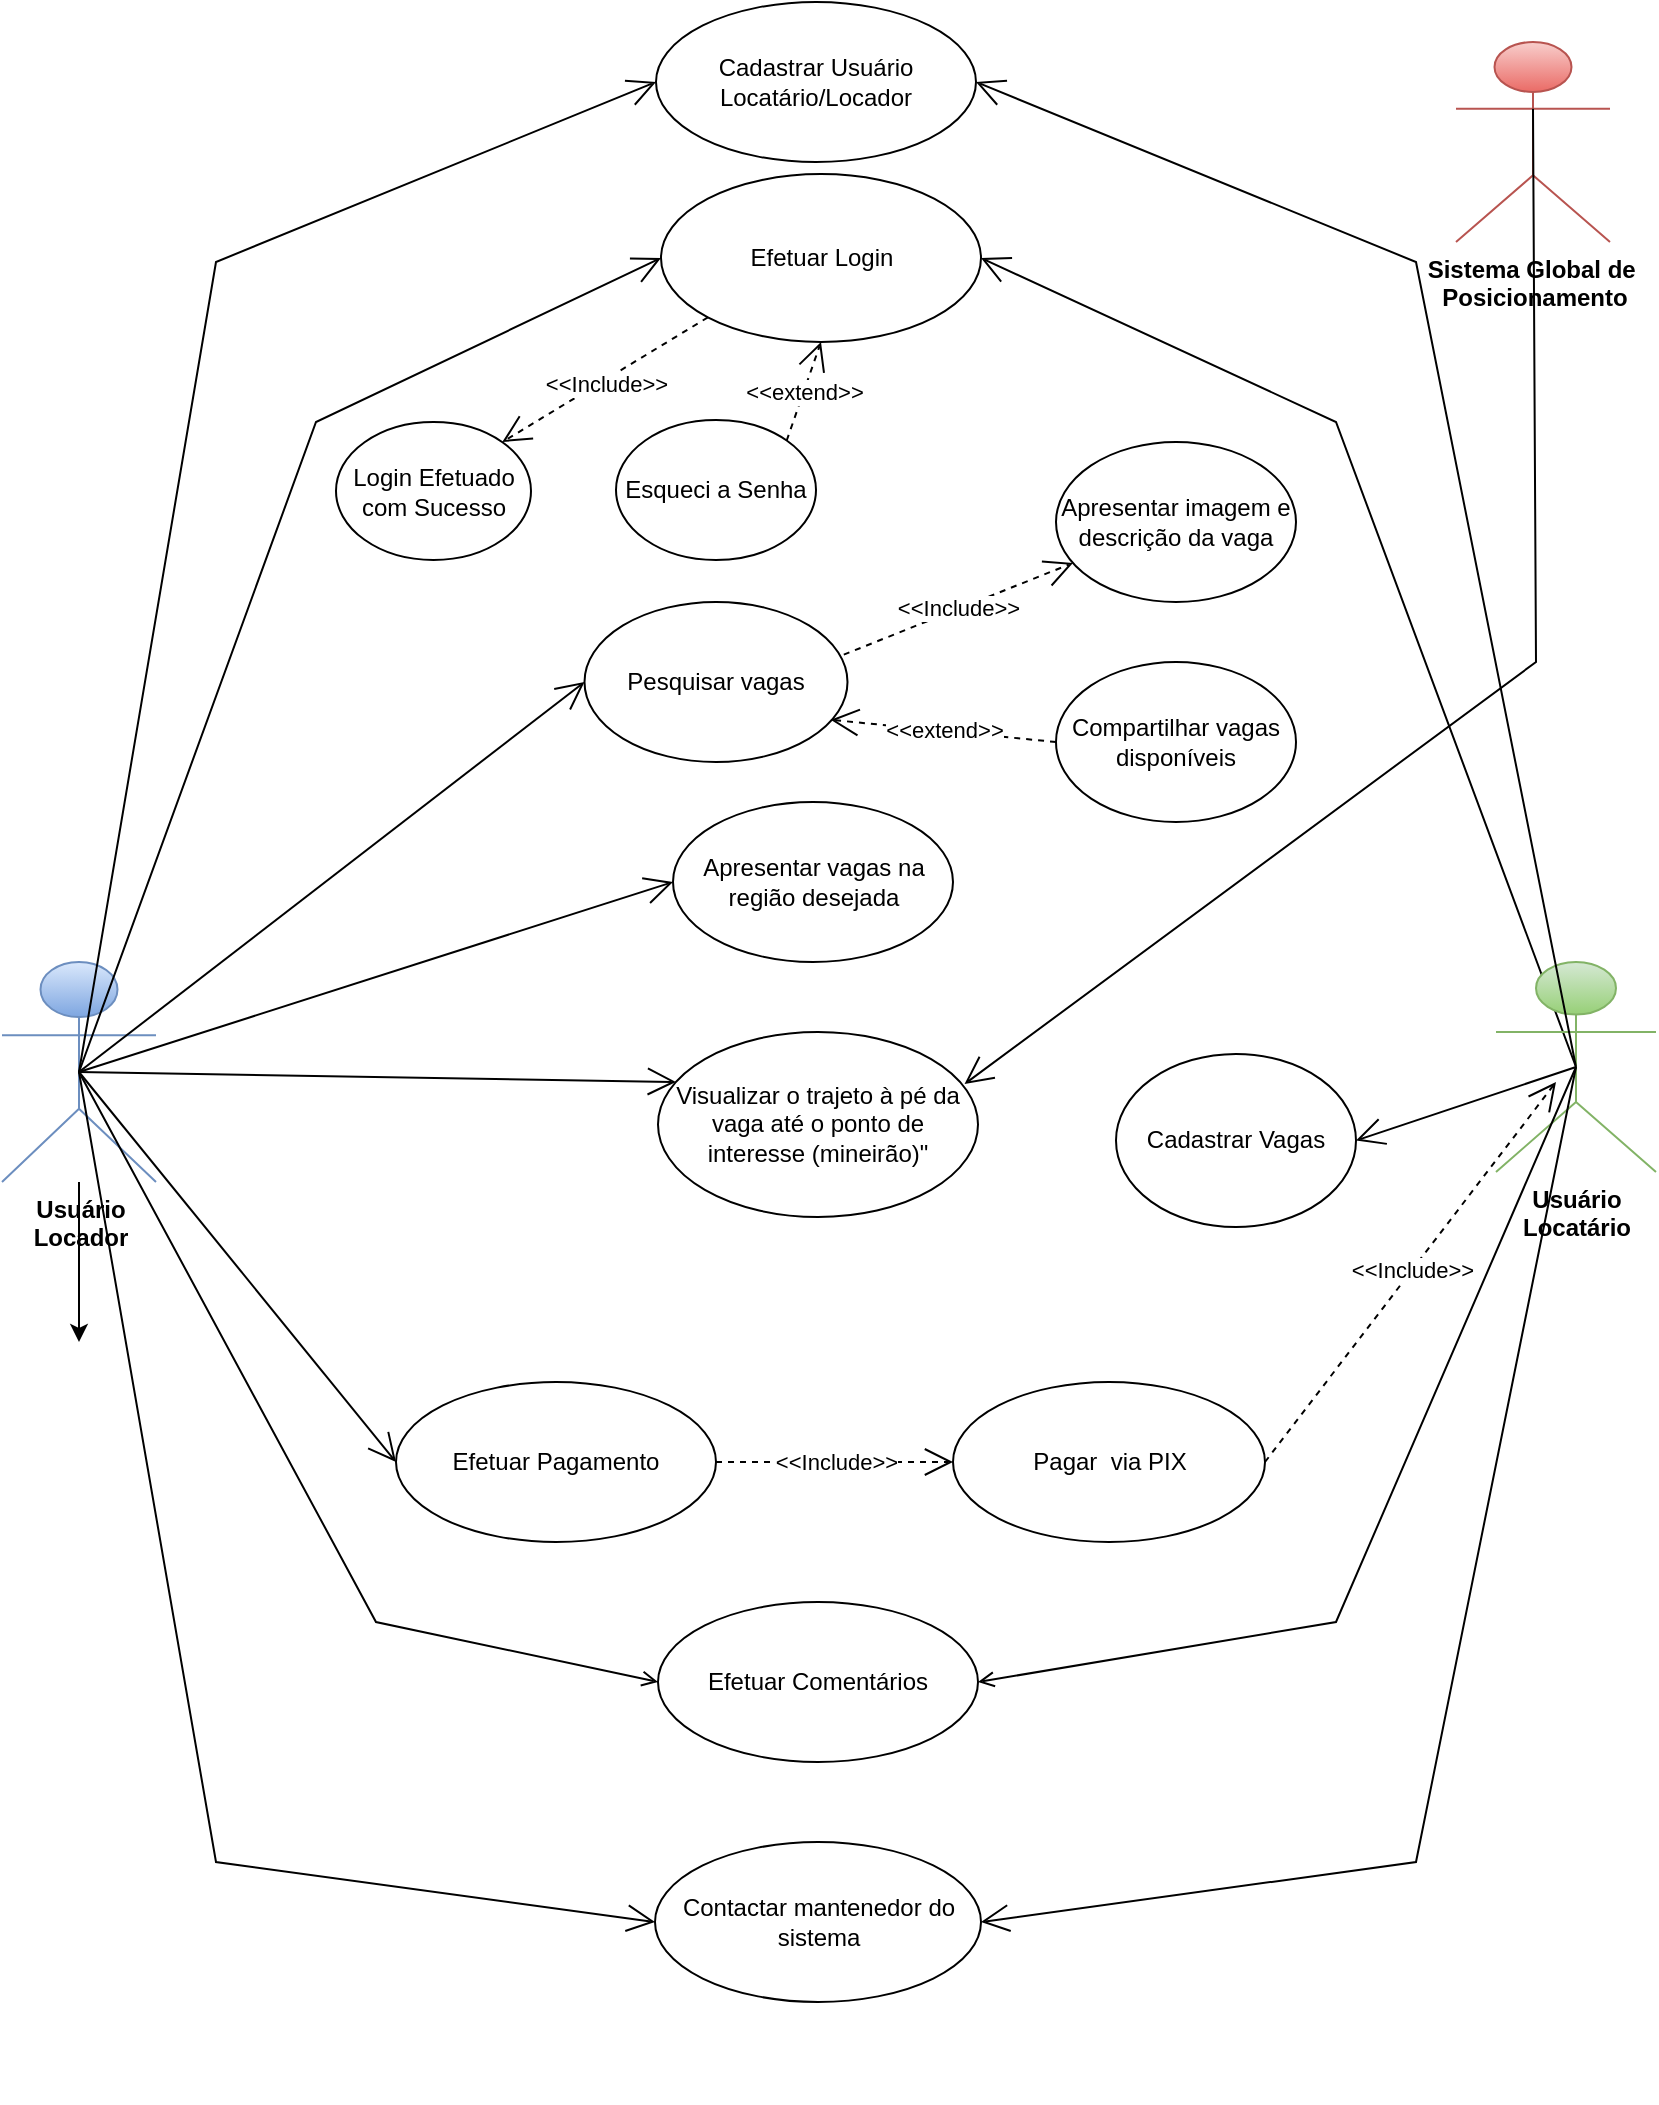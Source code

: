 <mxfile>
    <diagram name="Página-1" id="OqUmhLXzAGNoVV07hsoO">
        <mxGraphModel dx="1703" dy="1945" grid="1" gridSize="10" guides="1" tooltips="1" connect="1" arrows="1" fold="1" page="1" pageScale="1" pageWidth="827" pageHeight="1169" math="0" shadow="0">
            <root>
                <mxCell id="0"/>
                <mxCell id="1" parent="0"/>
                <mxCell id="7VLa77z8znclignIy_Kp-3" value="" style="swimlane;startSize=0;swimlaneLine=1;opacity=0;" parent="1" vertex="1">
                    <mxGeometry x="-760" y="-10" width="680" height="1050" as="geometry"/>
                </mxCell>
                <mxCell id="7VLa77z8znclignIy_Kp-6" value="Apresentar vagas na região desejada" style="ellipse;whiteSpace=wrap;html=1;" parent="7VLa77z8znclignIy_Kp-3" vertex="1">
                    <mxGeometry x="268.5" y="400" width="140" height="80" as="geometry"/>
                </mxCell>
                <mxCell id="7VLa77z8znclignIy_Kp-8" value="Visualizar o trajeto à pé da vaga até o ponto de interesse (mineirão)&quot;" style="ellipse;whiteSpace=wrap;html=1;" parent="7VLa77z8znclignIy_Kp-3" vertex="1">
                    <mxGeometry x="261" y="515" width="160" height="92.5" as="geometry"/>
                </mxCell>
                <mxCell id="7VLa77z8znclignIy_Kp-7" value="Apresentar imagem e descrição da vaga" style="ellipse;whiteSpace=wrap;html=1;" parent="7VLa77z8znclignIy_Kp-3" vertex="1">
                    <mxGeometry x="460" y="220" width="120" height="80" as="geometry"/>
                </mxCell>
                <mxCell id="7VLa77z8znclignIy_Kp-11" value="Cadastrar Usuário&lt;br&gt;Locatário/Locador" style="ellipse;whiteSpace=wrap;html=1;" parent="7VLa77z8znclignIy_Kp-3" vertex="1">
                    <mxGeometry x="260" width="160" height="80" as="geometry"/>
                </mxCell>
                <mxCell id="7VLa77z8znclignIy_Kp-13" value="Contactar mantenedor do sistema" style="ellipse;whiteSpace=wrap;html=1;" parent="7VLa77z8znclignIy_Kp-3" vertex="1">
                    <mxGeometry x="259.5" y="920" width="163" height="80" as="geometry"/>
                </mxCell>
                <mxCell id="7VLa77z8znclignIy_Kp-16" value="Efetuar Pagamento" style="ellipse;whiteSpace=wrap;html=1;" parent="7VLa77z8znclignIy_Kp-3" vertex="1">
                    <mxGeometry x="130" y="690" width="160" height="80" as="geometry"/>
                </mxCell>
                <mxCell id="7VLa77z8znclignIy_Kp-19" value="Efetuar Login" style="ellipse;whiteSpace=wrap;html=1;" parent="7VLa77z8znclignIy_Kp-3" vertex="1">
                    <mxGeometry x="262.5" y="86" width="160" height="84" as="geometry"/>
                </mxCell>
                <mxCell id="7VLa77z8znclignIy_Kp-18" value="Compartilhar vagas disponíveis" style="ellipse;whiteSpace=wrap;html=1;" parent="7VLa77z8znclignIy_Kp-3" vertex="1">
                    <mxGeometry x="460" y="330" width="120" height="80" as="geometry"/>
                </mxCell>
                <mxCell id="7VLa77z8znclignIy_Kp-17" value="Cadastrar Vagas" style="ellipse;whiteSpace=wrap;html=1;" parent="7VLa77z8znclignIy_Kp-3" vertex="1">
                    <mxGeometry x="490" y="526" width="120" height="86.5" as="geometry"/>
                </mxCell>
                <mxCell id="7VLa77z8znclignIy_Kp-15" value="Pagar&amp;nbsp; via PIX" style="ellipse;whiteSpace=wrap;html=1;" parent="7VLa77z8znclignIy_Kp-3" vertex="1">
                    <mxGeometry x="408.5" y="690" width="156" height="80" as="geometry"/>
                </mxCell>
                <mxCell id="7VLa77z8znclignIy_Kp-14" value="Efetuar Comentários" style="ellipse;whiteSpace=wrap;html=1;" parent="7VLa77z8znclignIy_Kp-3" vertex="1">
                    <mxGeometry x="261" y="800" width="160" height="80" as="geometry"/>
                </mxCell>
                <mxCell id="7VLa77z8znclignIy_Kp-12" value="Pesquisar vagas" style="ellipse;whiteSpace=wrap;html=1;" parent="7VLa77z8znclignIy_Kp-3" vertex="1">
                    <mxGeometry x="224.25" y="300" width="131.5" height="80" as="geometry"/>
                </mxCell>
                <mxCell id="7VLa77z8znclignIy_Kp-46" value="&amp;lt;&amp;lt;Include&amp;gt;&amp;gt;" style="endArrow=open;endSize=12;dashed=1;html=1;rounded=0;exitX=1;exitY=0.5;exitDx=0;exitDy=0;entryX=0;entryY=0.5;entryDx=0;entryDy=0;" parent="7VLa77z8znclignIy_Kp-3" source="7VLa77z8znclignIy_Kp-16" target="7VLa77z8znclignIy_Kp-15" edge="1">
                    <mxGeometry width="160" relative="1" as="geometry">
                        <mxPoint x="180" y="560" as="sourcePoint"/>
                        <mxPoint x="340" y="560" as="targetPoint"/>
                    </mxGeometry>
                </mxCell>
                <mxCell id="7VLa77z8znclignIy_Kp-47" value="&amp;lt;&amp;lt;Include&amp;gt;&amp;gt;" style="endArrow=open;endSize=12;dashed=1;html=1;rounded=0;exitX=0.986;exitY=0.329;exitDx=0;exitDy=0;exitPerimeter=0;" parent="7VLa77z8znclignIy_Kp-3" source="7VLa77z8znclignIy_Kp-12" target="7VLa77z8znclignIy_Kp-7" edge="1">
                    <mxGeometry width="160" relative="1" as="geometry">
                        <mxPoint x="170" y="160" as="sourcePoint"/>
                        <mxPoint x="376" y="165" as="targetPoint"/>
                    </mxGeometry>
                </mxCell>
                <mxCell id="7VLa77z8znclignIy_Kp-50" value="&amp;lt;&amp;lt;extend&amp;gt;&amp;gt;" style="endArrow=open;endSize=12;dashed=1;html=1;rounded=0;exitX=0;exitY=0.5;exitDx=0;exitDy=0;entryX=0.936;entryY=0.736;entryDx=0;entryDy=0;entryPerimeter=0;" parent="7VLa77z8znclignIy_Kp-3" source="7VLa77z8znclignIy_Kp-18" target="7VLa77z8znclignIy_Kp-12" edge="1">
                    <mxGeometry width="160" relative="1" as="geometry">
                        <mxPoint x="170" y="260" as="sourcePoint"/>
                        <mxPoint x="240" y="320" as="targetPoint"/>
                    </mxGeometry>
                </mxCell>
                <mxCell id="8" value="Esqueci a Senha" style="ellipse;whiteSpace=wrap;html=1;" vertex="1" parent="7VLa77z8znclignIy_Kp-3">
                    <mxGeometry x="240" y="209" width="100" height="70" as="geometry"/>
                </mxCell>
                <mxCell id="9" value="Login Efetuado com Sucesso" style="ellipse;whiteSpace=wrap;html=1;" vertex="1" parent="7VLa77z8znclignIy_Kp-3">
                    <mxGeometry x="100" y="210" width="97.5" height="69" as="geometry"/>
                </mxCell>
                <mxCell id="10" value="&amp;lt;&amp;lt;Include&amp;gt;&amp;gt;" style="endArrow=open;endSize=12;dashed=1;html=1;rounded=0;entryX=1;entryY=0;entryDx=0;entryDy=0;exitX=0;exitY=1;exitDx=0;exitDy=0;" edge="1" parent="7VLa77z8znclignIy_Kp-3" source="7VLa77z8znclignIy_Kp-19" target="9">
                    <mxGeometry x="0.011" y="2" width="160" relative="1" as="geometry">
                        <mxPoint x="230" y="170" as="sourcePoint"/>
                        <mxPoint x="220" y="200" as="targetPoint"/>
                        <mxPoint as="offset"/>
                    </mxGeometry>
                </mxCell>
                <mxCell id="11" value="&amp;lt;&amp;lt;extend&amp;gt;&amp;gt;" style="endArrow=open;endSize=12;dashed=1;html=1;rounded=0;exitX=1;exitY=0;exitDx=0;exitDy=0;entryX=0.5;entryY=1;entryDx=0;entryDy=0;" edge="1" parent="7VLa77z8znclignIy_Kp-3" source="8" target="7VLa77z8znclignIy_Kp-19">
                    <mxGeometry width="160" relative="1" as="geometry">
                        <mxPoint x="400" y="175.12" as="sourcePoint"/>
                        <mxPoint x="312.32" y="204.0" as="targetPoint"/>
                    </mxGeometry>
                </mxCell>
                <mxCell id="4" value="" style="edgeStyle=none;html=1;" edge="1" parent="1" source="7VLa77z8znclignIy_Kp-4">
                    <mxGeometry relative="1" as="geometry">
                        <mxPoint x="-788.5" y="660" as="targetPoint"/>
                    </mxGeometry>
                </mxCell>
                <mxCell id="7VLa77z8znclignIy_Kp-4" value="Usuário &lt;br&gt;Locador" style="shape=umlActor;verticalLabelPosition=bottom;verticalAlign=top;html=1;outlineConnect=0;fillColor=#dae8fc;strokeColor=#6c8ebf;fontStyle=1;gradientColor=#7ea6e0;" parent="1" vertex="1">
                    <mxGeometry x="-827" y="470" width="77" height="110" as="geometry"/>
                </mxCell>
                <mxCell id="7VLa77z8znclignIy_Kp-10" value="&lt;b&gt;Sistema Global de&amp;nbsp;&lt;br&gt;Posicionamento&lt;/b&gt;" style="shape=umlActor;verticalLabelPosition=bottom;verticalAlign=top;html=1;fillColor=#f8cecc;strokeColor=#b85450;gradientColor=#ea6b66;" parent="1" vertex="1">
                    <mxGeometry x="-100" y="10" width="77" height="100" as="geometry"/>
                </mxCell>
                <mxCell id="7VLa77z8znclignIy_Kp-27" value="" style="endArrow=open;endFill=1;endSize=12;html=1;rounded=0;exitX=0.5;exitY=0.5;exitDx=0;exitDy=0;exitPerimeter=0;entryX=0;entryY=0.5;entryDx=0;entryDy=0;" parent="1" source="7VLa77z8znclignIy_Kp-4" target="7VLa77z8znclignIy_Kp-11" edge="1">
                    <mxGeometry width="160" relative="1" as="geometry">
                        <mxPoint x="70" y="462.14" as="sourcePoint"/>
                        <mxPoint x="245.008" y="200.004" as="targetPoint"/>
                        <Array as="points">
                            <mxPoint x="-720" y="120"/>
                        </Array>
                    </mxGeometry>
                </mxCell>
                <mxCell id="7VLa77z8znclignIy_Kp-29" value="" style="endArrow=open;endFill=1;endSize=12;html=1;rounded=0;entryX=0;entryY=0.5;entryDx=0;entryDy=0;exitX=0.5;exitY=0.5;exitDx=0;exitDy=0;exitPerimeter=0;" parent="1" source="7VLa77z8znclignIy_Kp-4" target="7VLa77z8znclignIy_Kp-19" edge="1">
                    <mxGeometry width="160" relative="1" as="geometry">
                        <mxPoint x="300" y="330" as="sourcePoint"/>
                        <mxPoint x="300" y="275" as="targetPoint"/>
                        <Array as="points">
                            <mxPoint x="-670" y="200"/>
                        </Array>
                    </mxGeometry>
                </mxCell>
                <mxCell id="7VLa77z8znclignIy_Kp-30" value="" style="endArrow=open;endFill=1;endSize=12;html=1;rounded=0;entryX=0;entryY=0.5;entryDx=0;entryDy=0;exitX=0.5;exitY=0.5;exitDx=0;exitDy=0;exitPerimeter=0;" parent="1" source="7VLa77z8znclignIy_Kp-4" target="7VLa77z8znclignIy_Kp-12" edge="1">
                    <mxGeometry width="160" relative="1" as="geometry">
                        <mxPoint x="300" y="330" as="sourcePoint"/>
                        <mxPoint x="256" y="423" as="targetPoint"/>
                    </mxGeometry>
                </mxCell>
                <mxCell id="7VLa77z8znclignIy_Kp-31" value="" style="endArrow=open;endFill=1;endSize=12;html=1;rounded=0;exitX=0.5;exitY=0.5;exitDx=0;exitDy=0;exitPerimeter=0;entryX=0.056;entryY=0.27;entryDx=0;entryDy=0;entryPerimeter=0;" parent="1" source="7VLa77z8znclignIy_Kp-4" target="7VLa77z8znclignIy_Kp-8" edge="1">
                    <mxGeometry width="160" relative="1" as="geometry">
                        <mxPoint x="-70" y="470" as="sourcePoint"/>
                        <mxPoint x="460" y="630" as="targetPoint"/>
                        <Array as="points"/>
                    </mxGeometry>
                </mxCell>
                <mxCell id="7VLa77z8znclignIy_Kp-33" value="" style="endArrow=open;endFill=1;endSize=12;html=1;rounded=0;exitX=0.5;exitY=0.5;exitDx=0;exitDy=0;exitPerimeter=0;entryX=0;entryY=0.5;entryDx=0;entryDy=0;" parent="1" source="7VLa77z8znclignIy_Kp-4" target="7VLa77z8znclignIy_Kp-16" edge="1">
                    <mxGeometry width="160" relative="1" as="geometry">
                        <mxPoint x="300" y="630" as="sourcePoint"/>
                        <mxPoint x="460" y="630" as="targetPoint"/>
                    </mxGeometry>
                </mxCell>
                <mxCell id="7VLa77z8znclignIy_Kp-35" value="" style="endArrow=open;endFill=1;endSize=12;html=1;rounded=0;entryX=0.958;entryY=0.281;entryDx=0;entryDy=0;exitX=0.5;exitY=0.334;exitDx=0;exitDy=0;exitPerimeter=0;entryPerimeter=0;" parent="1" source="7VLa77z8znclignIy_Kp-10" target="7VLa77z8znclignIy_Kp-8" edge="1">
                    <mxGeometry width="160" relative="1" as="geometry">
                        <mxPoint x="300" y="630" as="sourcePoint"/>
                        <mxPoint x="460" y="630" as="targetPoint"/>
                        <Array as="points">
                            <mxPoint x="-60" y="320"/>
                        </Array>
                    </mxGeometry>
                </mxCell>
                <mxCell id="7VLa77z8znclignIy_Kp-36" value="" style="endArrow=open;endFill=1;html=1;rounded=0;entryX=0;entryY=0.5;entryDx=0;entryDy=0;exitX=0.5;exitY=0.5;exitDx=0;exitDy=0;exitPerimeter=0;" parent="1" source="7VLa77z8znclignIy_Kp-4" target="7VLa77z8znclignIy_Kp-14" edge="1">
                    <mxGeometry width="160" relative="1" as="geometry">
                        <mxPoint x="-74" y="470" as="sourcePoint"/>
                        <mxPoint x="160" y="530" as="targetPoint"/>
                        <Array as="points">
                            <mxPoint x="-640" y="800"/>
                        </Array>
                    </mxGeometry>
                </mxCell>
                <mxCell id="7VLa77z8znclignIy_Kp-37" value="" style="endArrow=open;endFill=1;endSize=12;html=1;rounded=0;entryX=0;entryY=0.5;entryDx=0;entryDy=0;exitX=0.5;exitY=0.5;exitDx=0;exitDy=0;exitPerimeter=0;" parent="1" source="7VLa77z8znclignIy_Kp-4" target="7VLa77z8znclignIy_Kp-13" edge="1">
                    <mxGeometry width="160" relative="1" as="geometry">
                        <mxPoint x="300" y="420" as="sourcePoint"/>
                        <mxPoint x="460" y="420" as="targetPoint"/>
                        <Array as="points">
                            <mxPoint x="-720" y="920"/>
                        </Array>
                    </mxGeometry>
                </mxCell>
                <mxCell id="7VLa77z8znclignIy_Kp-40" value="" style="endArrow=open;endFill=1;endSize=12;html=1;rounded=0;entryX=0;entryY=0.5;entryDx=0;entryDy=0;exitX=0.5;exitY=0.5;exitDx=0;exitDy=0;exitPerimeter=0;" parent="1" source="7VLa77z8znclignIy_Kp-4" target="7VLa77z8znclignIy_Kp-6" edge="1">
                    <mxGeometry width="160" relative="1" as="geometry">
                        <mxPoint x="-70" y="470" as="sourcePoint"/>
                        <mxPoint x="446" y="700" as="targetPoint"/>
                        <Array as="points"/>
                    </mxGeometry>
                </mxCell>
                <mxCell id="hmMcFQCUcgatX-j8RUDL-3" value="" style="endArrow=open;endFill=1;endSize=12;html=1;rounded=0;entryX=1;entryY=0.5;entryDx=0;entryDy=0;exitX=0.5;exitY=0.5;exitDx=0;exitDy=0;exitPerimeter=0;" parent="1" source="7VLa77z8znclignIy_Kp-5" target="7VLa77z8znclignIy_Kp-19" edge="1">
                    <mxGeometry width="160" relative="1" as="geometry">
                        <mxPoint x="790" y="410" as="sourcePoint"/>
                        <mxPoint x="448" y="229" as="targetPoint"/>
                        <Array as="points">
                            <mxPoint x="-160" y="200"/>
                        </Array>
                    </mxGeometry>
                </mxCell>
                <mxCell id="7VLa77z8znclignIy_Kp-5" value="Usuário&lt;br&gt;Locatário" style="shape=umlActor;verticalLabelPosition=bottom;verticalAlign=top;html=1;outlineConnect=0;fillColor=#d5e8d4;strokeColor=#82b366;fontStyle=1;gradientColor=#97d077;" parent="1" vertex="1">
                    <mxGeometry x="-80" y="470" width="80" height="105" as="geometry"/>
                </mxCell>
                <mxCell id="7VLa77z8znclignIy_Kp-34" value="" style="endArrow=open;endFill=1;endSize=12;html=1;rounded=0;exitX=0.5;exitY=0.5;exitDx=0;exitDy=0;exitPerimeter=0;entryX=1;entryY=0.5;entryDx=0;entryDy=0;" parent="1" source="7VLa77z8znclignIy_Kp-5" target="7VLa77z8znclignIy_Kp-17" edge="1">
                    <mxGeometry width="160" relative="1" as="geometry">
                        <mxPoint x="802" y="510" as="sourcePoint"/>
                        <mxPoint x="-150" y="523" as="targetPoint"/>
                    </mxGeometry>
                </mxCell>
                <mxCell id="7VLa77z8znclignIy_Kp-38" value="" style="endArrow=open;endFill=1;endSize=12;html=1;rounded=0;entryX=1;entryY=0.5;entryDx=0;entryDy=0;exitX=0.5;exitY=0.5;exitDx=0;exitDy=0;exitPerimeter=0;" parent="1" source="7VLa77z8znclignIy_Kp-5" target="7VLa77z8znclignIy_Kp-13" edge="1">
                    <mxGeometry width="160" relative="1" as="geometry">
                        <mxPoint x="296" y="540" as="sourcePoint"/>
                        <mxPoint x="456" y="540" as="targetPoint"/>
                        <Array as="points">
                            <mxPoint x="-120" y="920"/>
                        </Array>
                    </mxGeometry>
                </mxCell>
                <mxCell id="7VLa77z8znclignIy_Kp-41" value="" style="endArrow=open;endFill=1;endSize=12;html=1;rounded=0;entryX=1;entryY=0.5;entryDx=0;entryDy=0;exitX=0.5;exitY=0.5;exitDx=0;exitDy=0;exitPerimeter=0;" parent="1" source="7VLa77z8znclignIy_Kp-5" target="7VLa77z8znclignIy_Kp-11" edge="1">
                    <mxGeometry width="160" relative="1" as="geometry">
                        <mxPoint x="800" y="510" as="sourcePoint"/>
                        <mxPoint x="456" y="240" as="targetPoint"/>
                        <Array as="points">
                            <mxPoint x="-120" y="120"/>
                        </Array>
                    </mxGeometry>
                </mxCell>
                <mxCell id="hmMcFQCUcgatX-j8RUDL-12" value="" style="endArrow=open;endFill=1;html=1;rounded=0;entryX=1;entryY=0.5;entryDx=0;entryDy=0;exitX=0.5;exitY=0.5;exitDx=0;exitDy=0;exitPerimeter=0;" parent="1" source="7VLa77z8znclignIy_Kp-5" target="7VLa77z8znclignIy_Kp-14" edge="1">
                    <mxGeometry width="160" relative="1" as="geometry">
                        <mxPoint x="576" y="630" as="sourcePoint"/>
                        <mxPoint x="969" y="1235" as="targetPoint"/>
                        <Array as="points">
                            <mxPoint x="-160" y="800"/>
                        </Array>
                    </mxGeometry>
                </mxCell>
                <mxCell id="hmMcFQCUcgatX-j8RUDL-6" value="&amp;lt;&amp;lt;Include&amp;gt;&amp;gt;" style="endArrow=open;endSize=12;dashed=1;html=1;rounded=0;exitX=1;exitY=0.5;exitDx=0;exitDy=0;" parent="1" source="7VLa77z8znclignIy_Kp-15" edge="1">
                    <mxGeometry x="0.013" width="160" relative="1" as="geometry">
                        <mxPoint x="586" y="880" as="sourcePoint"/>
                        <mxPoint x="-50" y="530" as="targetPoint"/>
                        <mxPoint as="offset"/>
                    </mxGeometry>
                </mxCell>
            </root>
        </mxGraphModel>
    </diagram>
</mxfile>